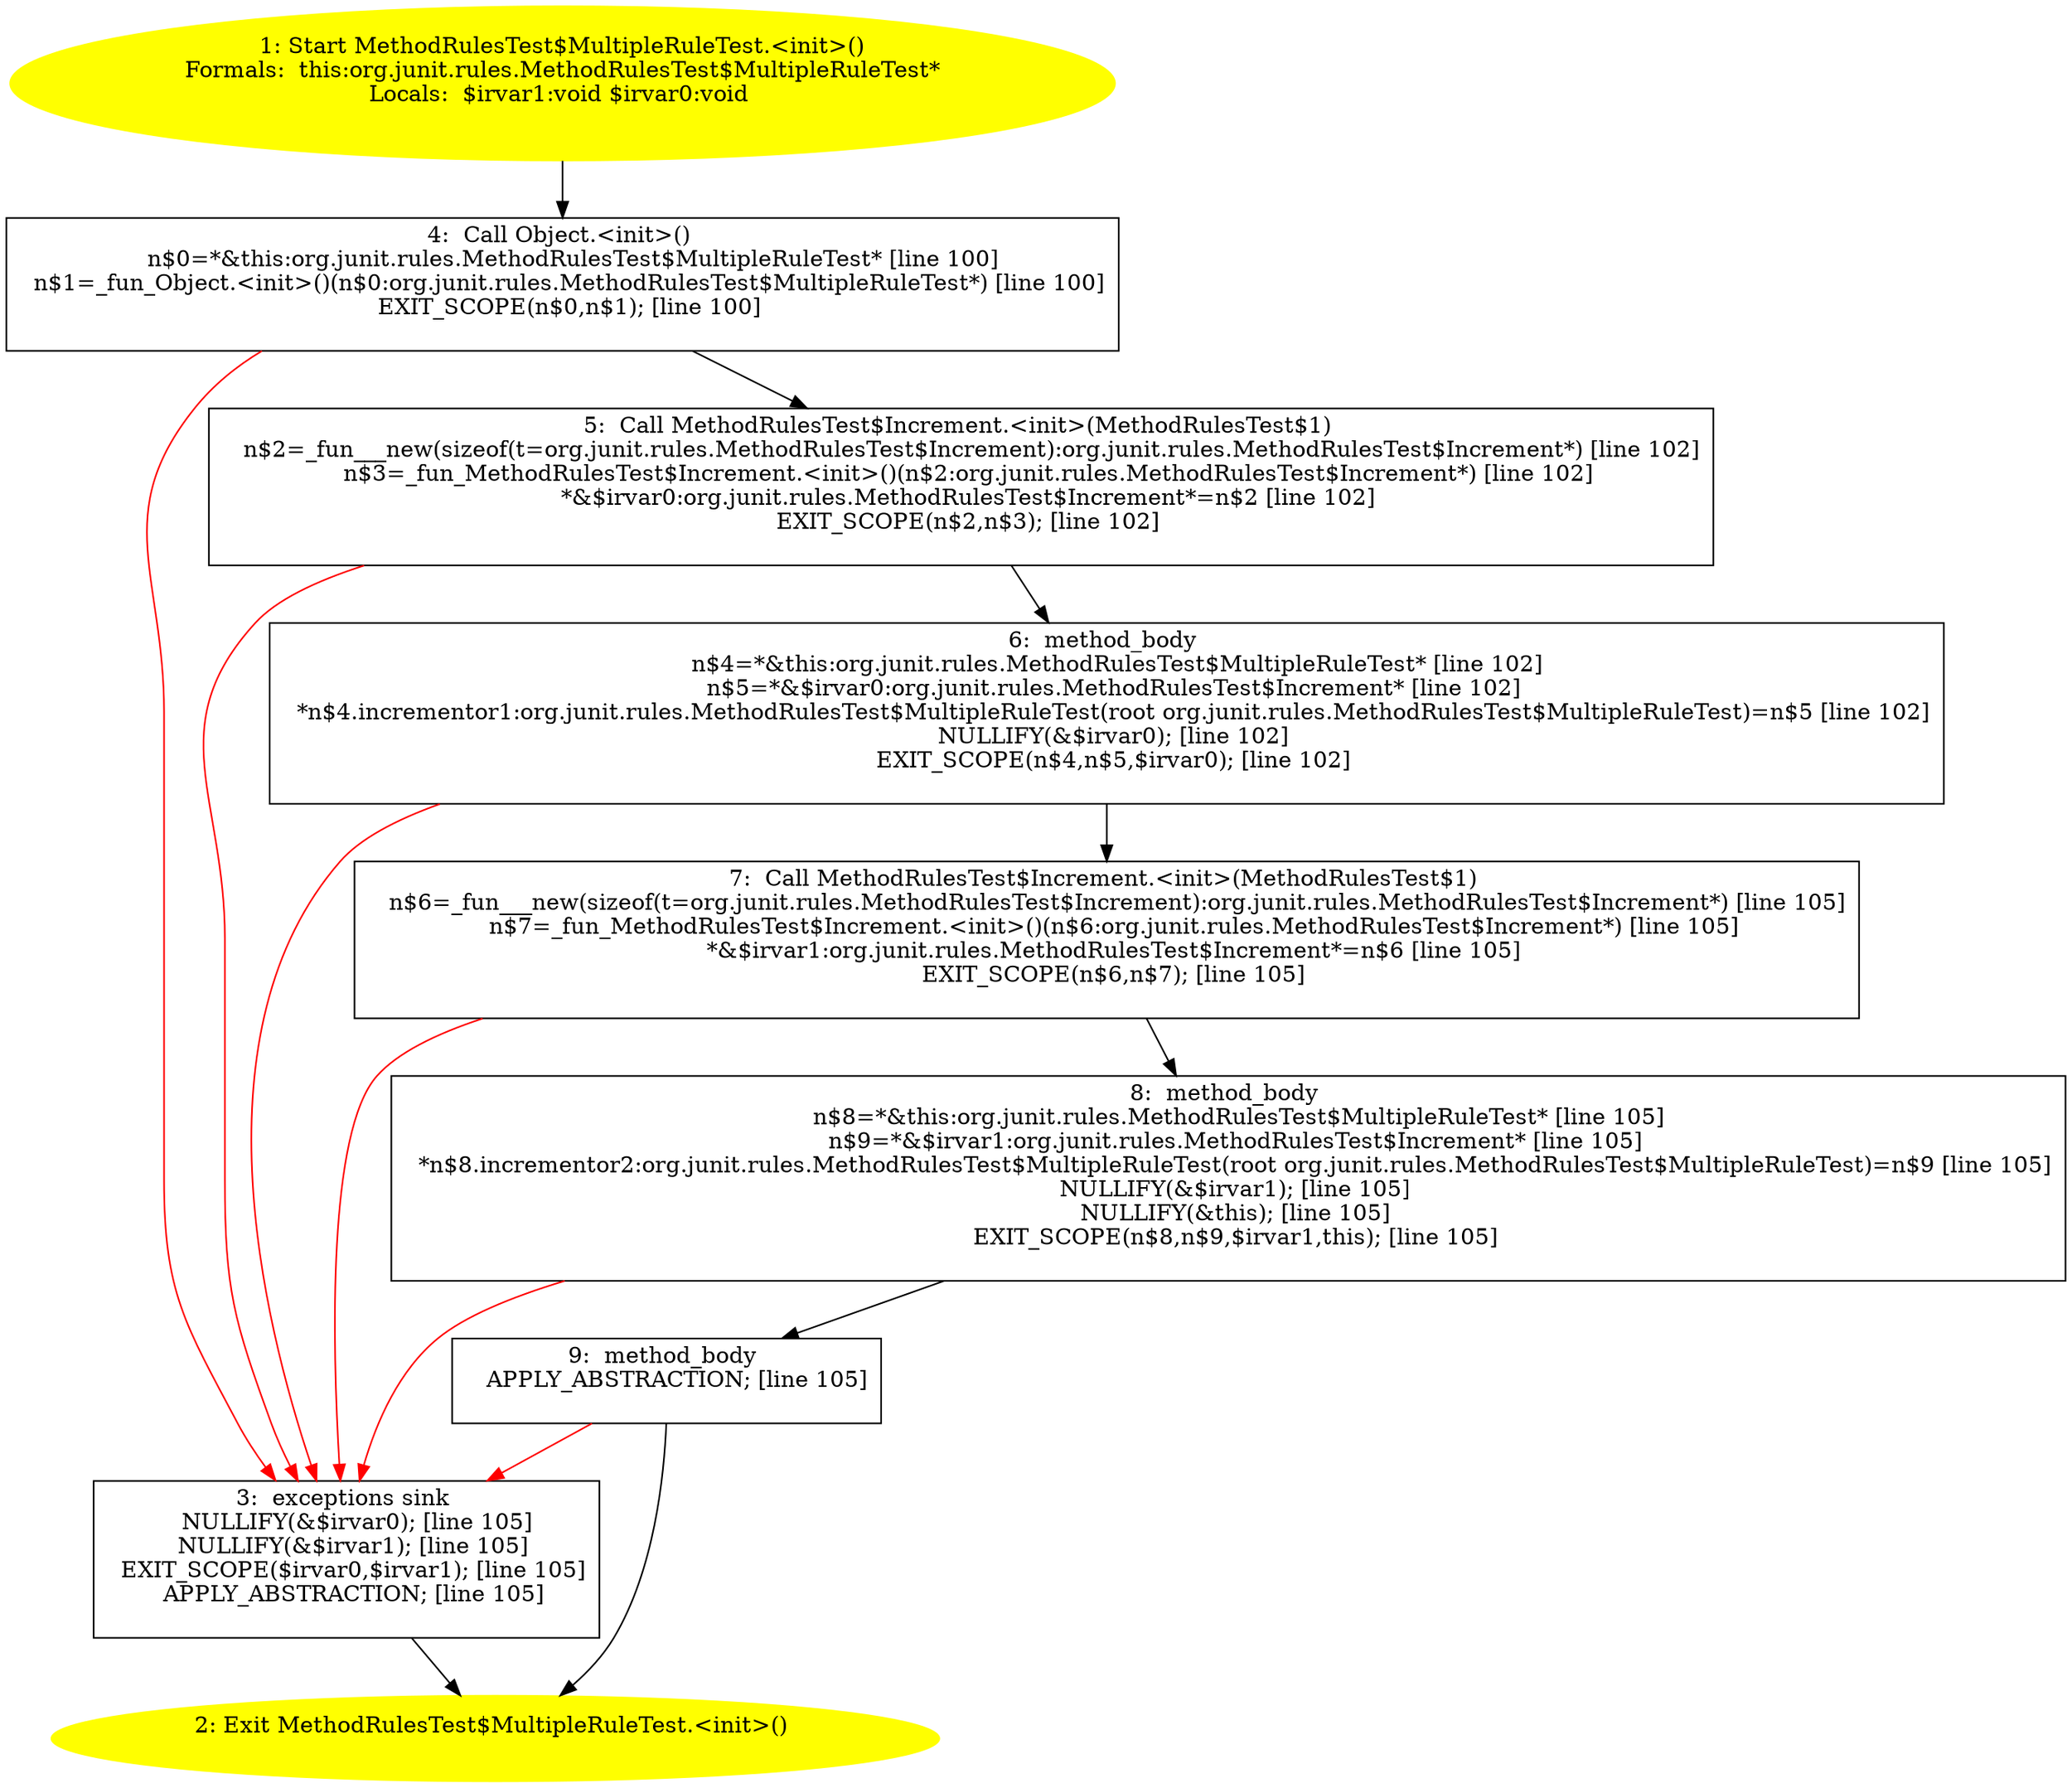 /* @generated */
digraph cfg {
"org.junit.rules.MethodRulesTest$MultipleRuleTest.<init>().9569508157e26eafcfff4af2cb0d7f8d_1" [label="1: Start MethodRulesTest$MultipleRuleTest.<init>()\nFormals:  this:org.junit.rules.MethodRulesTest$MultipleRuleTest*\nLocals:  $irvar1:void $irvar0:void \n  " color=yellow style=filled]
	

	 "org.junit.rules.MethodRulesTest$MultipleRuleTest.<init>().9569508157e26eafcfff4af2cb0d7f8d_1" -> "org.junit.rules.MethodRulesTest$MultipleRuleTest.<init>().9569508157e26eafcfff4af2cb0d7f8d_4" ;
"org.junit.rules.MethodRulesTest$MultipleRuleTest.<init>().9569508157e26eafcfff4af2cb0d7f8d_2" [label="2: Exit MethodRulesTest$MultipleRuleTest.<init>() \n  " color=yellow style=filled]
	

"org.junit.rules.MethodRulesTest$MultipleRuleTest.<init>().9569508157e26eafcfff4af2cb0d7f8d_3" [label="3:  exceptions sink \n   NULLIFY(&$irvar0); [line 105]\n  NULLIFY(&$irvar1); [line 105]\n  EXIT_SCOPE($irvar0,$irvar1); [line 105]\n  APPLY_ABSTRACTION; [line 105]\n " shape="box"]
	

	 "org.junit.rules.MethodRulesTest$MultipleRuleTest.<init>().9569508157e26eafcfff4af2cb0d7f8d_3" -> "org.junit.rules.MethodRulesTest$MultipleRuleTest.<init>().9569508157e26eafcfff4af2cb0d7f8d_2" ;
"org.junit.rules.MethodRulesTest$MultipleRuleTest.<init>().9569508157e26eafcfff4af2cb0d7f8d_4" [label="4:  Call Object.<init>() \n   n$0=*&this:org.junit.rules.MethodRulesTest$MultipleRuleTest* [line 100]\n  n$1=_fun_Object.<init>()(n$0:org.junit.rules.MethodRulesTest$MultipleRuleTest*) [line 100]\n  EXIT_SCOPE(n$0,n$1); [line 100]\n " shape="box"]
	

	 "org.junit.rules.MethodRulesTest$MultipleRuleTest.<init>().9569508157e26eafcfff4af2cb0d7f8d_4" -> "org.junit.rules.MethodRulesTest$MultipleRuleTest.<init>().9569508157e26eafcfff4af2cb0d7f8d_5" ;
	 "org.junit.rules.MethodRulesTest$MultipleRuleTest.<init>().9569508157e26eafcfff4af2cb0d7f8d_4" -> "org.junit.rules.MethodRulesTest$MultipleRuleTest.<init>().9569508157e26eafcfff4af2cb0d7f8d_3" [color="red" ];
"org.junit.rules.MethodRulesTest$MultipleRuleTest.<init>().9569508157e26eafcfff4af2cb0d7f8d_5" [label="5:  Call MethodRulesTest$Increment.<init>(MethodRulesTest$1) \n   n$2=_fun___new(sizeof(t=org.junit.rules.MethodRulesTest$Increment):org.junit.rules.MethodRulesTest$Increment*) [line 102]\n  n$3=_fun_MethodRulesTest$Increment.<init>()(n$2:org.junit.rules.MethodRulesTest$Increment*) [line 102]\n  *&$irvar0:org.junit.rules.MethodRulesTest$Increment*=n$2 [line 102]\n  EXIT_SCOPE(n$2,n$3); [line 102]\n " shape="box"]
	

	 "org.junit.rules.MethodRulesTest$MultipleRuleTest.<init>().9569508157e26eafcfff4af2cb0d7f8d_5" -> "org.junit.rules.MethodRulesTest$MultipleRuleTest.<init>().9569508157e26eafcfff4af2cb0d7f8d_6" ;
	 "org.junit.rules.MethodRulesTest$MultipleRuleTest.<init>().9569508157e26eafcfff4af2cb0d7f8d_5" -> "org.junit.rules.MethodRulesTest$MultipleRuleTest.<init>().9569508157e26eafcfff4af2cb0d7f8d_3" [color="red" ];
"org.junit.rules.MethodRulesTest$MultipleRuleTest.<init>().9569508157e26eafcfff4af2cb0d7f8d_6" [label="6:  method_body \n   n$4=*&this:org.junit.rules.MethodRulesTest$MultipleRuleTest* [line 102]\n  n$5=*&$irvar0:org.junit.rules.MethodRulesTest$Increment* [line 102]\n  *n$4.incrementor1:org.junit.rules.MethodRulesTest$MultipleRuleTest(root org.junit.rules.MethodRulesTest$MultipleRuleTest)=n$5 [line 102]\n  NULLIFY(&$irvar0); [line 102]\n  EXIT_SCOPE(n$4,n$5,$irvar0); [line 102]\n " shape="box"]
	

	 "org.junit.rules.MethodRulesTest$MultipleRuleTest.<init>().9569508157e26eafcfff4af2cb0d7f8d_6" -> "org.junit.rules.MethodRulesTest$MultipleRuleTest.<init>().9569508157e26eafcfff4af2cb0d7f8d_7" ;
	 "org.junit.rules.MethodRulesTest$MultipleRuleTest.<init>().9569508157e26eafcfff4af2cb0d7f8d_6" -> "org.junit.rules.MethodRulesTest$MultipleRuleTest.<init>().9569508157e26eafcfff4af2cb0d7f8d_3" [color="red" ];
"org.junit.rules.MethodRulesTest$MultipleRuleTest.<init>().9569508157e26eafcfff4af2cb0d7f8d_7" [label="7:  Call MethodRulesTest$Increment.<init>(MethodRulesTest$1) \n   n$6=_fun___new(sizeof(t=org.junit.rules.MethodRulesTest$Increment):org.junit.rules.MethodRulesTest$Increment*) [line 105]\n  n$7=_fun_MethodRulesTest$Increment.<init>()(n$6:org.junit.rules.MethodRulesTest$Increment*) [line 105]\n  *&$irvar1:org.junit.rules.MethodRulesTest$Increment*=n$6 [line 105]\n  EXIT_SCOPE(n$6,n$7); [line 105]\n " shape="box"]
	

	 "org.junit.rules.MethodRulesTest$MultipleRuleTest.<init>().9569508157e26eafcfff4af2cb0d7f8d_7" -> "org.junit.rules.MethodRulesTest$MultipleRuleTest.<init>().9569508157e26eafcfff4af2cb0d7f8d_8" ;
	 "org.junit.rules.MethodRulesTest$MultipleRuleTest.<init>().9569508157e26eafcfff4af2cb0d7f8d_7" -> "org.junit.rules.MethodRulesTest$MultipleRuleTest.<init>().9569508157e26eafcfff4af2cb0d7f8d_3" [color="red" ];
"org.junit.rules.MethodRulesTest$MultipleRuleTest.<init>().9569508157e26eafcfff4af2cb0d7f8d_8" [label="8:  method_body \n   n$8=*&this:org.junit.rules.MethodRulesTest$MultipleRuleTest* [line 105]\n  n$9=*&$irvar1:org.junit.rules.MethodRulesTest$Increment* [line 105]\n  *n$8.incrementor2:org.junit.rules.MethodRulesTest$MultipleRuleTest(root org.junit.rules.MethodRulesTest$MultipleRuleTest)=n$9 [line 105]\n  NULLIFY(&$irvar1); [line 105]\n  NULLIFY(&this); [line 105]\n  EXIT_SCOPE(n$8,n$9,$irvar1,this); [line 105]\n " shape="box"]
	

	 "org.junit.rules.MethodRulesTest$MultipleRuleTest.<init>().9569508157e26eafcfff4af2cb0d7f8d_8" -> "org.junit.rules.MethodRulesTest$MultipleRuleTest.<init>().9569508157e26eafcfff4af2cb0d7f8d_9" ;
	 "org.junit.rules.MethodRulesTest$MultipleRuleTest.<init>().9569508157e26eafcfff4af2cb0d7f8d_8" -> "org.junit.rules.MethodRulesTest$MultipleRuleTest.<init>().9569508157e26eafcfff4af2cb0d7f8d_3" [color="red" ];
"org.junit.rules.MethodRulesTest$MultipleRuleTest.<init>().9569508157e26eafcfff4af2cb0d7f8d_9" [label="9:  method_body \n   APPLY_ABSTRACTION; [line 105]\n " shape="box"]
	

	 "org.junit.rules.MethodRulesTest$MultipleRuleTest.<init>().9569508157e26eafcfff4af2cb0d7f8d_9" -> "org.junit.rules.MethodRulesTest$MultipleRuleTest.<init>().9569508157e26eafcfff4af2cb0d7f8d_2" ;
	 "org.junit.rules.MethodRulesTest$MultipleRuleTest.<init>().9569508157e26eafcfff4af2cb0d7f8d_9" -> "org.junit.rules.MethodRulesTest$MultipleRuleTest.<init>().9569508157e26eafcfff4af2cb0d7f8d_3" [color="red" ];
}
